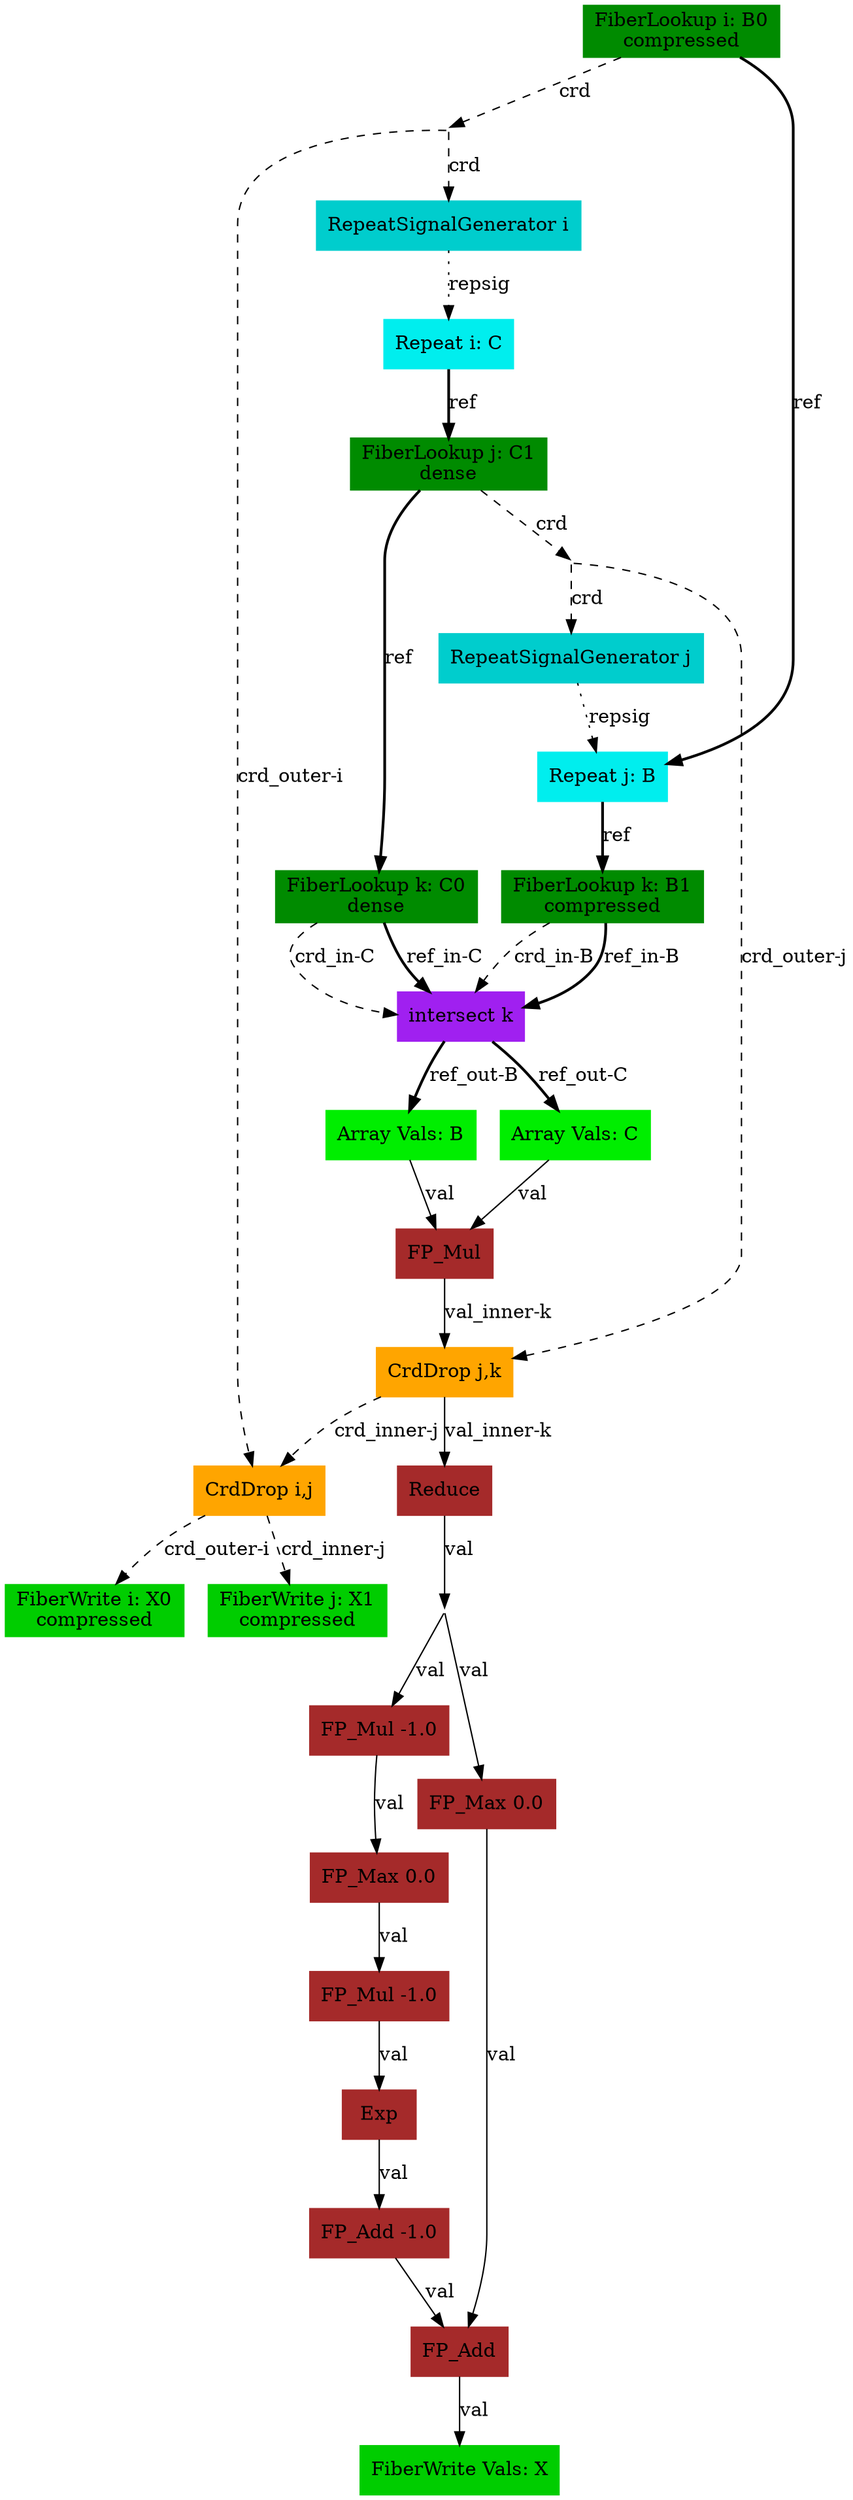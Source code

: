 digraph SAM {
    comment="X=ss01,B=ss01,C=dd10"
    17 [comment="type=fiberlookup,index=i,tensor=B,mode=0,format=compressed,src=true,root=true" label="FiberLookup i: B0\ncompressed" color=green4 shape=box style=filled type="fiberlookup" index="i" tensor="B" mode="0" format="compressed" src="true" root="true"]
    16 [comment="type=broadcast" shape=point style=invis type="broadcast"]
    2 [comment="type=fiberwrite,index=i,tensor=X,mode=0,format=compressed,segsize=2,crdsize=B0_dim,sink=true" label="FiberWrite i: X0\ncompressed" color=green3 shape=box style=filled type="fiberwrite" index="i" tensor="X" mode="0" format="compressed" segsize="2" crdsize="B0_dim" sink="true"]
    15 [comment="type=repsiggen,index=i" label="RepeatSignalGenerator i" color=cyan3 shape=box style=filled type="repsiggen" index="i"]
    14 [comment="type=repeat,index=i,tensor=C,root=true" label="Repeat i: C" color=cyan2 shape=box style=filled type="repeat" index="i" tensor="C" root="true"]
    13 [comment="type=fiberlookup,index=j,tensor=C,mode=1,format=dense,src=true,root=false" label="FiberLookup j: C1\ndense" color=green4 shape=box style=filled type="fiberlookup" index="j" tensor="C" mode="1" format="dense" src="true" root="false"]
    12 [comment="type=broadcast" shape=point style=invis type="broadcast"]
    1 [comment="type=fiberwrite,index=j,tensor=X,mode=1,format=compressed,segsize=B0_dim+1,crdsize=B0_dim*C1_dim,sink=true" label="FiberWrite j: X1\ncompressed" color=green3 shape=box style=filled type="fiberwrite" index="j" tensor="X" mode="1" format="compressed" segsize="B0_dim+1" crdsize="B0_dim*C1_dim" sink="true"]
    11 [comment="type=repsiggen,index=j" label="RepeatSignalGenerator j" color=cyan3 shape=box style=filled type="repsiggen" index="j"]
    10 [comment="type=repeat,index=j,tensor=B,root=false" label="Repeat j: B" color=cyan2 shape=box style=filled type="repeat" index="j" tensor="B" root="false"]
    8 [comment="type=fiberlookup,index=k,tensor=B,mode=1,format=compressed,src=true,root=false" label="FiberLookup k: B1\ncompressed" color=green4 shape=box style=filled type="fiberlookup" index="k" tensor="B" mode="1" format="compressed" src="true" root="false"]
    7 [comment="type=intersect,index=k" label="intersect k" color=purple shape=box style=filled type="intersect" index="k"]
    5 [comment="type=arrayvals,tensor=B" label="Array Vals: B" color=green2 shape=box style=filled type="arrayvals" tensor="B"]
    4 [comment="type=fp_mul" label="FP_Mul" color=brown shape=box style=filled type="fp_mul"]
    3 [comment="type=reduce,fp=true" label="Reduce" color=brown shape=box style=filled type="reduce" fp="true"]
    0 [comment="type=fiberwrite,mode=vals,tensor=X,size=1*B0_dim*C1_dim,sink=true" label="FiberWrite Vals: X" color=green3 shape=box style=filled type="fiberwrite" tensor="X" mode="vals" size="1*B0_dim*C1_dim" sink="true"]
    6 [comment="type=arrayvals,tensor=C" label="Array Vals: C" color=green2 shape=box style=filled type="arrayvals" tensor="C"]
    9 [comment="type=fiberlookup,index=k,tensor=C,mode=0,format=dense,src=true,root=false" label="FiberLookup k: C0\ndense" color=green4 shape=box style=filled type="fiberlookup" index="k" tensor="C" mode="0" format="dense" src="true" root="false"]
    18 [comment="type=crddrop,outer=i,inner=j" label="CrdDrop i,j" color=orange shape=box style=filled type="crddrop" outer="i" inner="j"]
    19 [comment="type=crddrop,outer=j,inner=k" label="CrdDrop j,k" color=orange shape=box style=filled type="crddrop" outer="j" inner="k"]
    20 [comment="type=broadcast" shape=point style=invis type="broadcast"]
    21 [comment="type=fp_mul,const0=-1.0" label="FP_Mul -1.0" color=brown shape=box style=filled  type="fp_mul" const0="-1.0"]
    22 [comment="type=fp_max,const0=0.0" label="FP_Max 0.0" color=brown shape=box style=filled type="fp_max" const0="0.0"]
    23 [comment="type=fp_mul,const0=-1.0" label="FP_Mul -1.0" color=brown shape=box style=filled  type="fp_mul" const0="-1.0"]
    24 [comment="type=exp" label="Exp" color=brown shape=box style=filled type="exp"]
    25 [comment="type=fp_add, const0=-1.0" label="FP_Add -1.0" color=brown shape=box style=filled type="fp_add" const0="-1.0"]
    26 [comment="type=fp_max,const0=0.0" label="FP_Max 0.0" color=brown shape=box style=filled type="fp_max" const0="0.0"]
    27 [comment="type=fp_add" label="FP_Add" color=brown shape=box style=filled type="fp_add"]

    17 -> 16 [label="crd" style=dashed type="crd" comment=""]
    # 16 -> 2 [label="crd" style=dashed type="crd"]
    16 -> 15 [label="crd" style=dashed type="crd"]
    15 -> 14 [label="repsig" style=dotted type="repsig"]
    14 -> 13 [label="ref" style=bold type="ref"]
    13 -> 12 [label="crd" style=dashed type="crd" comment=""]
    # 12 -> 1 [label="crd" style=dashed type="crd"]
    12 -> 11 [label="crd" style=dashed type="crd"]
    11 -> 10 [label="repsig" style=dotted type="repsig"]
    10 -> 8 [label="ref" style=bold type="ref"]
    8 -> 7 [label="crd_in-B" style=dashed type="crd" comment="in-B"]
    7 -> 5 [label="ref_out-B" style=bold type="ref" comment="out-B"]
    5 -> 4 [label="val" type="val"]
    # 4 -> 3 [label="val" type="val"]
    3 -> 20 [label="val" type="val"]
    20 -> 21 [label="val" type="val"]
    21 -> 22 [label="val" type="val"]
    22 -> 23 [label="val" type="val"]
    23 -> 24 [label="val" type="val"]
    24 -> 25 [label="val" type="val"]
    25 -> 27 [label="val" type="val"]
    20 -> 26 [label="val" type="val"]
    26 -> 27 [label="val" type="val"]
    27 -> 0 [label="val" type="val"]
    7 -> 6 [label="ref_out-C" style=bold type="ref" comment="out-C"]
    6 -> 4 [label="val" type="val"]
    8 -> 7 [label="ref_in-B" style=bold type="ref" comment="in-B"]
    13 -> 9 [label="ref" style=bold type="ref" comment=""]
    9 -> 7 [label="crd_in-C" style=dashed type="crd" comment="in-C"]
    9 -> 7 [label="ref_in-C" style=bold type="ref" comment="in-C"]
    17 -> 10 [label="ref" style=bold type="ref" comment=""]
    
    4 -> 19 [label="val_inner-k" type="val" comment="inner-k"]
    12 -> 19 [label="crd_outer-j" style=dashed type="crd" comment="outer-j"]
    18 -> 1 [label="crd_inner-j" style=dashed type="crd" comment="inner-j"]
    19 -> 3 [label="val_inner-k" type="val" comment="inner-k"]

    19 -> 18 [label="crd_inner-j" style=dashed type="crd" comment="inner-j"] 
    16 -> 18 [label="crd_outer-i" style=dashed type="crd" comment="outer-i"] 
    18 -> 2 [label="crd_outer-i" style=dashed type="crd" comment="outer-i"] 
}

